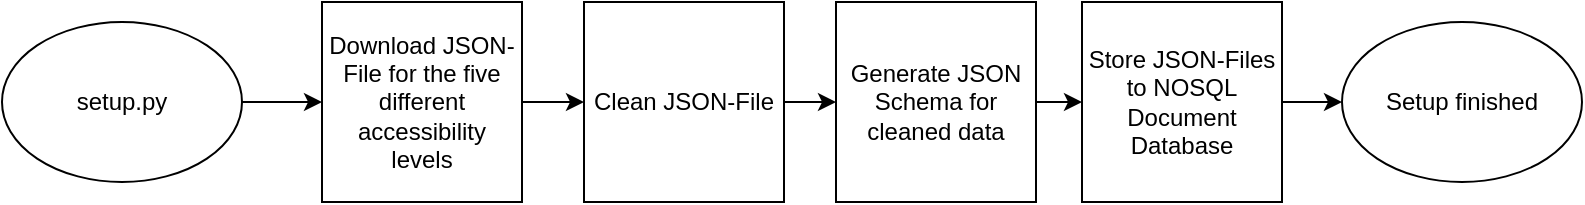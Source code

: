 <mxfile version="22.1.2" type="device">
  <diagram name="Seite-1" id="zSqDJbW_LelD1mT56Rdw">
    <mxGraphModel dx="780" dy="504" grid="1" gridSize="10" guides="1" tooltips="1" connect="1" arrows="1" fold="1" page="1" pageScale="1" pageWidth="827" pageHeight="1169" math="0" shadow="0">
      <root>
        <mxCell id="0" />
        <mxCell id="1" parent="0" />
        <mxCell id="weL6R8PA8-AbjZUsDltD-11" value="" style="edgeStyle=orthogonalEdgeStyle;rounded=0;orthogonalLoop=1;jettySize=auto;html=1;" edge="1" parent="1" source="weL6R8PA8-AbjZUsDltD-3" target="weL6R8PA8-AbjZUsDltD-5">
          <mxGeometry relative="1" as="geometry" />
        </mxCell>
        <mxCell id="weL6R8PA8-AbjZUsDltD-3" value="Download JSON-File for the five different accessibility levels" style="whiteSpace=wrap;html=1;aspect=fixed;" vertex="1" parent="1">
          <mxGeometry x="190" y="100" width="100" height="100" as="geometry" />
        </mxCell>
        <mxCell id="weL6R8PA8-AbjZUsDltD-10" value="" style="edgeStyle=orthogonalEdgeStyle;rounded=0;orthogonalLoop=1;jettySize=auto;html=1;" edge="1" parent="1" source="weL6R8PA8-AbjZUsDltD-4" target="weL6R8PA8-AbjZUsDltD-3">
          <mxGeometry relative="1" as="geometry" />
        </mxCell>
        <mxCell id="weL6R8PA8-AbjZUsDltD-4" value="setup.py" style="ellipse;whiteSpace=wrap;html=1;" vertex="1" parent="1">
          <mxGeometry x="30" y="110" width="120" height="80" as="geometry" />
        </mxCell>
        <mxCell id="weL6R8PA8-AbjZUsDltD-12" value="" style="edgeStyle=orthogonalEdgeStyle;rounded=0;orthogonalLoop=1;jettySize=auto;html=1;" edge="1" parent="1" source="weL6R8PA8-AbjZUsDltD-5" target="weL6R8PA8-AbjZUsDltD-6">
          <mxGeometry relative="1" as="geometry" />
        </mxCell>
        <mxCell id="weL6R8PA8-AbjZUsDltD-5" value="Clean JSON-File" style="whiteSpace=wrap;html=1;aspect=fixed;" vertex="1" parent="1">
          <mxGeometry x="321" y="100" width="100" height="100" as="geometry" />
        </mxCell>
        <mxCell id="weL6R8PA8-AbjZUsDltD-13" value="" style="edgeStyle=orthogonalEdgeStyle;rounded=0;orthogonalLoop=1;jettySize=auto;html=1;" edge="1" parent="1" source="weL6R8PA8-AbjZUsDltD-6" target="weL6R8PA8-AbjZUsDltD-7">
          <mxGeometry relative="1" as="geometry" />
        </mxCell>
        <mxCell id="weL6R8PA8-AbjZUsDltD-6" value="Generate JSON Schema for cleaned data" style="whiteSpace=wrap;html=1;aspect=fixed;" vertex="1" parent="1">
          <mxGeometry x="447" y="100" width="100" height="100" as="geometry" />
        </mxCell>
        <mxCell id="weL6R8PA8-AbjZUsDltD-14" value="" style="edgeStyle=orthogonalEdgeStyle;rounded=0;orthogonalLoop=1;jettySize=auto;html=1;" edge="1" parent="1" source="weL6R8PA8-AbjZUsDltD-7" target="weL6R8PA8-AbjZUsDltD-8">
          <mxGeometry relative="1" as="geometry" />
        </mxCell>
        <mxCell id="weL6R8PA8-AbjZUsDltD-7" value="Store JSON-Files to NOSQL Document Database" style="whiteSpace=wrap;html=1;aspect=fixed;" vertex="1" parent="1">
          <mxGeometry x="570" y="100" width="100" height="100" as="geometry" />
        </mxCell>
        <mxCell id="weL6R8PA8-AbjZUsDltD-8" value="Setup finished" style="ellipse;whiteSpace=wrap;html=1;" vertex="1" parent="1">
          <mxGeometry x="700" y="110" width="120" height="80" as="geometry" />
        </mxCell>
      </root>
    </mxGraphModel>
  </diagram>
</mxfile>
